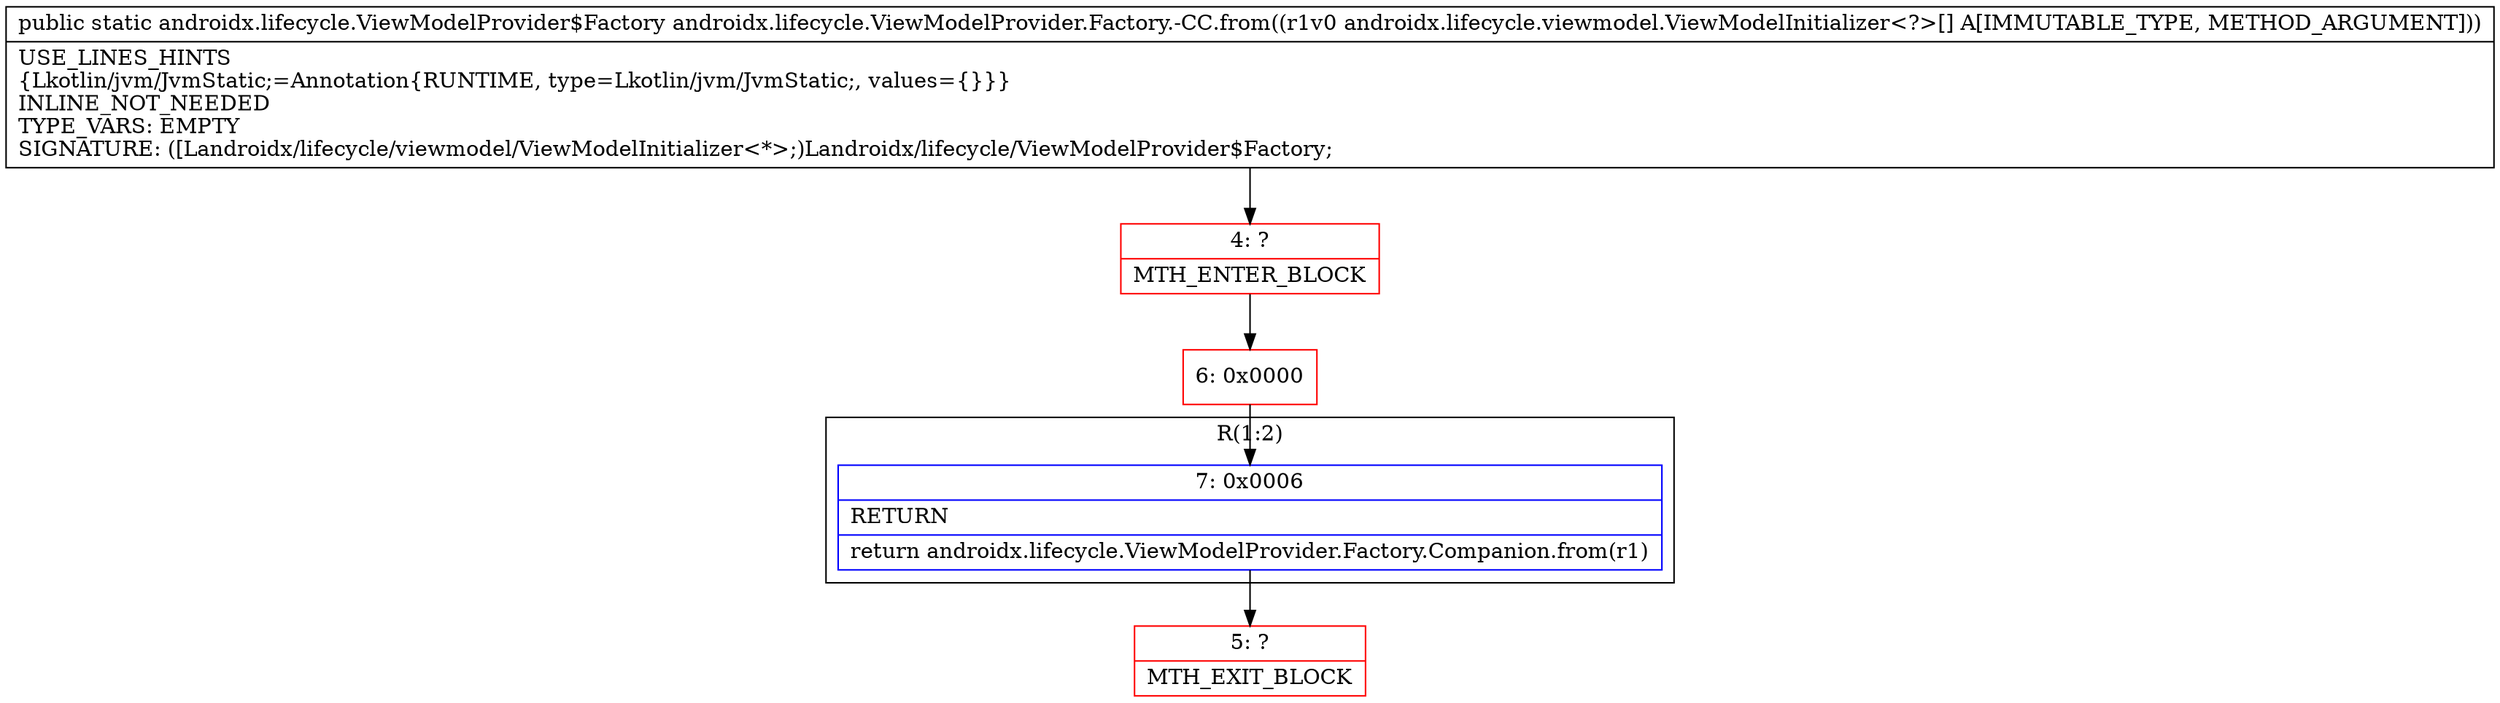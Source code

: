 digraph "CFG forandroidx.lifecycle.ViewModelProvider.Factory.\-CC.from([Landroidx\/lifecycle\/viewmodel\/ViewModelInitializer;)Landroidx\/lifecycle\/ViewModelProvider$Factory;" {
subgraph cluster_Region_373869731 {
label = "R(1:2)";
node [shape=record,color=blue];
Node_7 [shape=record,label="{7\:\ 0x0006|RETURN\l|return androidx.lifecycle.ViewModelProvider.Factory.Companion.from(r1)\l}"];
}
Node_4 [shape=record,color=red,label="{4\:\ ?|MTH_ENTER_BLOCK\l}"];
Node_6 [shape=record,color=red,label="{6\:\ 0x0000}"];
Node_5 [shape=record,color=red,label="{5\:\ ?|MTH_EXIT_BLOCK\l}"];
MethodNode[shape=record,label="{public static androidx.lifecycle.ViewModelProvider$Factory androidx.lifecycle.ViewModelProvider.Factory.\-CC.from((r1v0 androidx.lifecycle.viewmodel.ViewModelInitializer\<?\>[] A[IMMUTABLE_TYPE, METHOD_ARGUMENT]))  | USE_LINES_HINTS\l\{Lkotlin\/jvm\/JvmStatic;=Annotation\{RUNTIME, type=Lkotlin\/jvm\/JvmStatic;, values=\{\}\}\}\lINLINE_NOT_NEEDED\lTYPE_VARS: EMPTY\lSIGNATURE: ([Landroidx\/lifecycle\/viewmodel\/ViewModelInitializer\<*\>;)Landroidx\/lifecycle\/ViewModelProvider$Factory;\l}"];
MethodNode -> Node_4;Node_7 -> Node_5;
Node_4 -> Node_6;
Node_6 -> Node_7;
}


